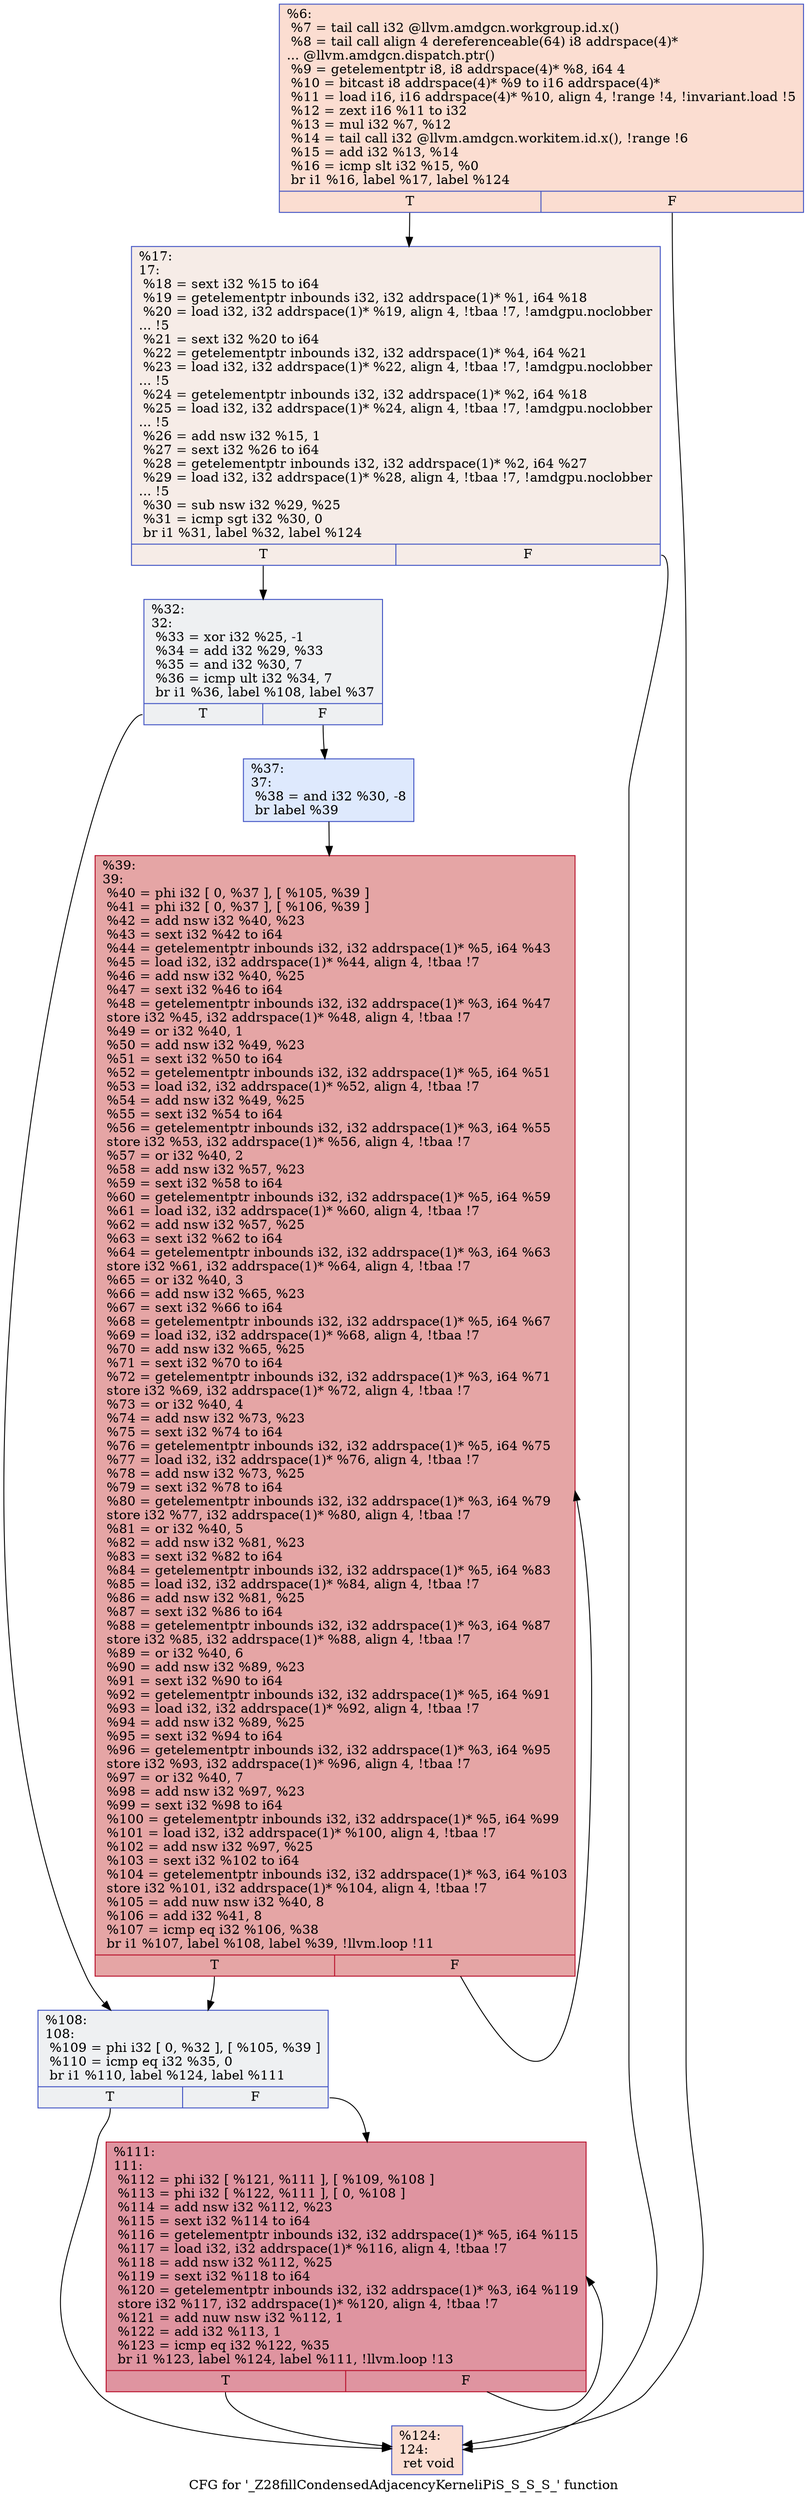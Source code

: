 digraph "CFG for '_Z28fillCondensedAdjacencyKerneliPiS_S_S_S_' function" {
	label="CFG for '_Z28fillCondensedAdjacencyKerneliPiS_S_S_S_' function";

	Node0x4afb550 [shape=record,color="#3d50c3ff", style=filled, fillcolor="#f7b39670",label="{%6:\l  %7 = tail call i32 @llvm.amdgcn.workgroup.id.x()\l  %8 = tail call align 4 dereferenceable(64) i8 addrspace(4)*\l... @llvm.amdgcn.dispatch.ptr()\l  %9 = getelementptr i8, i8 addrspace(4)* %8, i64 4\l  %10 = bitcast i8 addrspace(4)* %9 to i16 addrspace(4)*\l  %11 = load i16, i16 addrspace(4)* %10, align 4, !range !4, !invariant.load !5\l  %12 = zext i16 %11 to i32\l  %13 = mul i32 %7, %12\l  %14 = tail call i32 @llvm.amdgcn.workitem.id.x(), !range !6\l  %15 = add i32 %13, %14\l  %16 = icmp slt i32 %15, %0\l  br i1 %16, label %17, label %124\l|{<s0>T|<s1>F}}"];
	Node0x4afb550:s0 -> Node0x4afb9a0;
	Node0x4afb550:s1 -> Node0x4afd570;
	Node0x4afb9a0 [shape=record,color="#3d50c3ff", style=filled, fillcolor="#ead5c970",label="{%17:\l17:                                               \l  %18 = sext i32 %15 to i64\l  %19 = getelementptr inbounds i32, i32 addrspace(1)* %1, i64 %18\l  %20 = load i32, i32 addrspace(1)* %19, align 4, !tbaa !7, !amdgpu.noclobber\l... !5\l  %21 = sext i32 %20 to i64\l  %22 = getelementptr inbounds i32, i32 addrspace(1)* %4, i64 %21\l  %23 = load i32, i32 addrspace(1)* %22, align 4, !tbaa !7, !amdgpu.noclobber\l... !5\l  %24 = getelementptr inbounds i32, i32 addrspace(1)* %2, i64 %18\l  %25 = load i32, i32 addrspace(1)* %24, align 4, !tbaa !7, !amdgpu.noclobber\l... !5\l  %26 = add nsw i32 %15, 1\l  %27 = sext i32 %26 to i64\l  %28 = getelementptr inbounds i32, i32 addrspace(1)* %2, i64 %27\l  %29 = load i32, i32 addrspace(1)* %28, align 4, !tbaa !7, !amdgpu.noclobber\l... !5\l  %30 = sub nsw i32 %29, %25\l  %31 = icmp sgt i32 %30, 0\l  br i1 %31, label %32, label %124\l|{<s0>T|<s1>F}}"];
	Node0x4afb9a0:s0 -> Node0x4afec80;
	Node0x4afb9a0:s1 -> Node0x4afd570;
	Node0x4afec80 [shape=record,color="#3d50c3ff", style=filled, fillcolor="#d9dce170",label="{%32:\l32:                                               \l  %33 = xor i32 %25, -1\l  %34 = add i32 %29, %33\l  %35 = and i32 %30, 7\l  %36 = icmp ult i32 %34, 7\l  br i1 %36, label %108, label %37\l|{<s0>T|<s1>F}}"];
	Node0x4afec80:s0 -> Node0x4aff180;
	Node0x4afec80:s1 -> Node0x4aff1d0;
	Node0x4aff1d0 [shape=record,color="#3d50c3ff", style=filled, fillcolor="#b5cdfa70",label="{%37:\l37:                                               \l  %38 = and i32 %30, -8\l  br label %39\l}"];
	Node0x4aff1d0 -> Node0x4aff3d0;
	Node0x4aff3d0 [shape=record,color="#b70d28ff", style=filled, fillcolor="#c5333470",label="{%39:\l39:                                               \l  %40 = phi i32 [ 0, %37 ], [ %105, %39 ]\l  %41 = phi i32 [ 0, %37 ], [ %106, %39 ]\l  %42 = add nsw i32 %40, %23\l  %43 = sext i32 %42 to i64\l  %44 = getelementptr inbounds i32, i32 addrspace(1)* %5, i64 %43\l  %45 = load i32, i32 addrspace(1)* %44, align 4, !tbaa !7\l  %46 = add nsw i32 %40, %25\l  %47 = sext i32 %46 to i64\l  %48 = getelementptr inbounds i32, i32 addrspace(1)* %3, i64 %47\l  store i32 %45, i32 addrspace(1)* %48, align 4, !tbaa !7\l  %49 = or i32 %40, 1\l  %50 = add nsw i32 %49, %23\l  %51 = sext i32 %50 to i64\l  %52 = getelementptr inbounds i32, i32 addrspace(1)* %5, i64 %51\l  %53 = load i32, i32 addrspace(1)* %52, align 4, !tbaa !7\l  %54 = add nsw i32 %49, %25\l  %55 = sext i32 %54 to i64\l  %56 = getelementptr inbounds i32, i32 addrspace(1)* %3, i64 %55\l  store i32 %53, i32 addrspace(1)* %56, align 4, !tbaa !7\l  %57 = or i32 %40, 2\l  %58 = add nsw i32 %57, %23\l  %59 = sext i32 %58 to i64\l  %60 = getelementptr inbounds i32, i32 addrspace(1)* %5, i64 %59\l  %61 = load i32, i32 addrspace(1)* %60, align 4, !tbaa !7\l  %62 = add nsw i32 %57, %25\l  %63 = sext i32 %62 to i64\l  %64 = getelementptr inbounds i32, i32 addrspace(1)* %3, i64 %63\l  store i32 %61, i32 addrspace(1)* %64, align 4, !tbaa !7\l  %65 = or i32 %40, 3\l  %66 = add nsw i32 %65, %23\l  %67 = sext i32 %66 to i64\l  %68 = getelementptr inbounds i32, i32 addrspace(1)* %5, i64 %67\l  %69 = load i32, i32 addrspace(1)* %68, align 4, !tbaa !7\l  %70 = add nsw i32 %65, %25\l  %71 = sext i32 %70 to i64\l  %72 = getelementptr inbounds i32, i32 addrspace(1)* %3, i64 %71\l  store i32 %69, i32 addrspace(1)* %72, align 4, !tbaa !7\l  %73 = or i32 %40, 4\l  %74 = add nsw i32 %73, %23\l  %75 = sext i32 %74 to i64\l  %76 = getelementptr inbounds i32, i32 addrspace(1)* %5, i64 %75\l  %77 = load i32, i32 addrspace(1)* %76, align 4, !tbaa !7\l  %78 = add nsw i32 %73, %25\l  %79 = sext i32 %78 to i64\l  %80 = getelementptr inbounds i32, i32 addrspace(1)* %3, i64 %79\l  store i32 %77, i32 addrspace(1)* %80, align 4, !tbaa !7\l  %81 = or i32 %40, 5\l  %82 = add nsw i32 %81, %23\l  %83 = sext i32 %82 to i64\l  %84 = getelementptr inbounds i32, i32 addrspace(1)* %5, i64 %83\l  %85 = load i32, i32 addrspace(1)* %84, align 4, !tbaa !7\l  %86 = add nsw i32 %81, %25\l  %87 = sext i32 %86 to i64\l  %88 = getelementptr inbounds i32, i32 addrspace(1)* %3, i64 %87\l  store i32 %85, i32 addrspace(1)* %88, align 4, !tbaa !7\l  %89 = or i32 %40, 6\l  %90 = add nsw i32 %89, %23\l  %91 = sext i32 %90 to i64\l  %92 = getelementptr inbounds i32, i32 addrspace(1)* %5, i64 %91\l  %93 = load i32, i32 addrspace(1)* %92, align 4, !tbaa !7\l  %94 = add nsw i32 %89, %25\l  %95 = sext i32 %94 to i64\l  %96 = getelementptr inbounds i32, i32 addrspace(1)* %3, i64 %95\l  store i32 %93, i32 addrspace(1)* %96, align 4, !tbaa !7\l  %97 = or i32 %40, 7\l  %98 = add nsw i32 %97, %23\l  %99 = sext i32 %98 to i64\l  %100 = getelementptr inbounds i32, i32 addrspace(1)* %5, i64 %99\l  %101 = load i32, i32 addrspace(1)* %100, align 4, !tbaa !7\l  %102 = add nsw i32 %97, %25\l  %103 = sext i32 %102 to i64\l  %104 = getelementptr inbounds i32, i32 addrspace(1)* %3, i64 %103\l  store i32 %101, i32 addrspace(1)* %104, align 4, !tbaa !7\l  %105 = add nuw nsw i32 %40, 8\l  %106 = add i32 %41, 8\l  %107 = icmp eq i32 %106, %38\l  br i1 %107, label %108, label %39, !llvm.loop !11\l|{<s0>T|<s1>F}}"];
	Node0x4aff3d0:s0 -> Node0x4aff180;
	Node0x4aff3d0:s1 -> Node0x4aff3d0;
	Node0x4aff180 [shape=record,color="#3d50c3ff", style=filled, fillcolor="#d9dce170",label="{%108:\l108:                                              \l  %109 = phi i32 [ 0, %32 ], [ %105, %39 ]\l  %110 = icmp eq i32 %35, 0\l  br i1 %110, label %124, label %111\l|{<s0>T|<s1>F}}"];
	Node0x4aff180:s0 -> Node0x4afd570;
	Node0x4aff180:s1 -> Node0x4b02400;
	Node0x4b02400 [shape=record,color="#b70d28ff", style=filled, fillcolor="#b70d2870",label="{%111:\l111:                                              \l  %112 = phi i32 [ %121, %111 ], [ %109, %108 ]\l  %113 = phi i32 [ %122, %111 ], [ 0, %108 ]\l  %114 = add nsw i32 %112, %23\l  %115 = sext i32 %114 to i64\l  %116 = getelementptr inbounds i32, i32 addrspace(1)* %5, i64 %115\l  %117 = load i32, i32 addrspace(1)* %116, align 4, !tbaa !7\l  %118 = add nsw i32 %112, %25\l  %119 = sext i32 %118 to i64\l  %120 = getelementptr inbounds i32, i32 addrspace(1)* %3, i64 %119\l  store i32 %117, i32 addrspace(1)* %120, align 4, !tbaa !7\l  %121 = add nuw nsw i32 %112, 1\l  %122 = add i32 %113, 1\l  %123 = icmp eq i32 %122, %35\l  br i1 %123, label %124, label %111, !llvm.loop !13\l|{<s0>T|<s1>F}}"];
	Node0x4b02400:s0 -> Node0x4afd570;
	Node0x4b02400:s1 -> Node0x4b02400;
	Node0x4afd570 [shape=record,color="#3d50c3ff", style=filled, fillcolor="#f7b39670",label="{%124:\l124:                                              \l  ret void\l}"];
}
